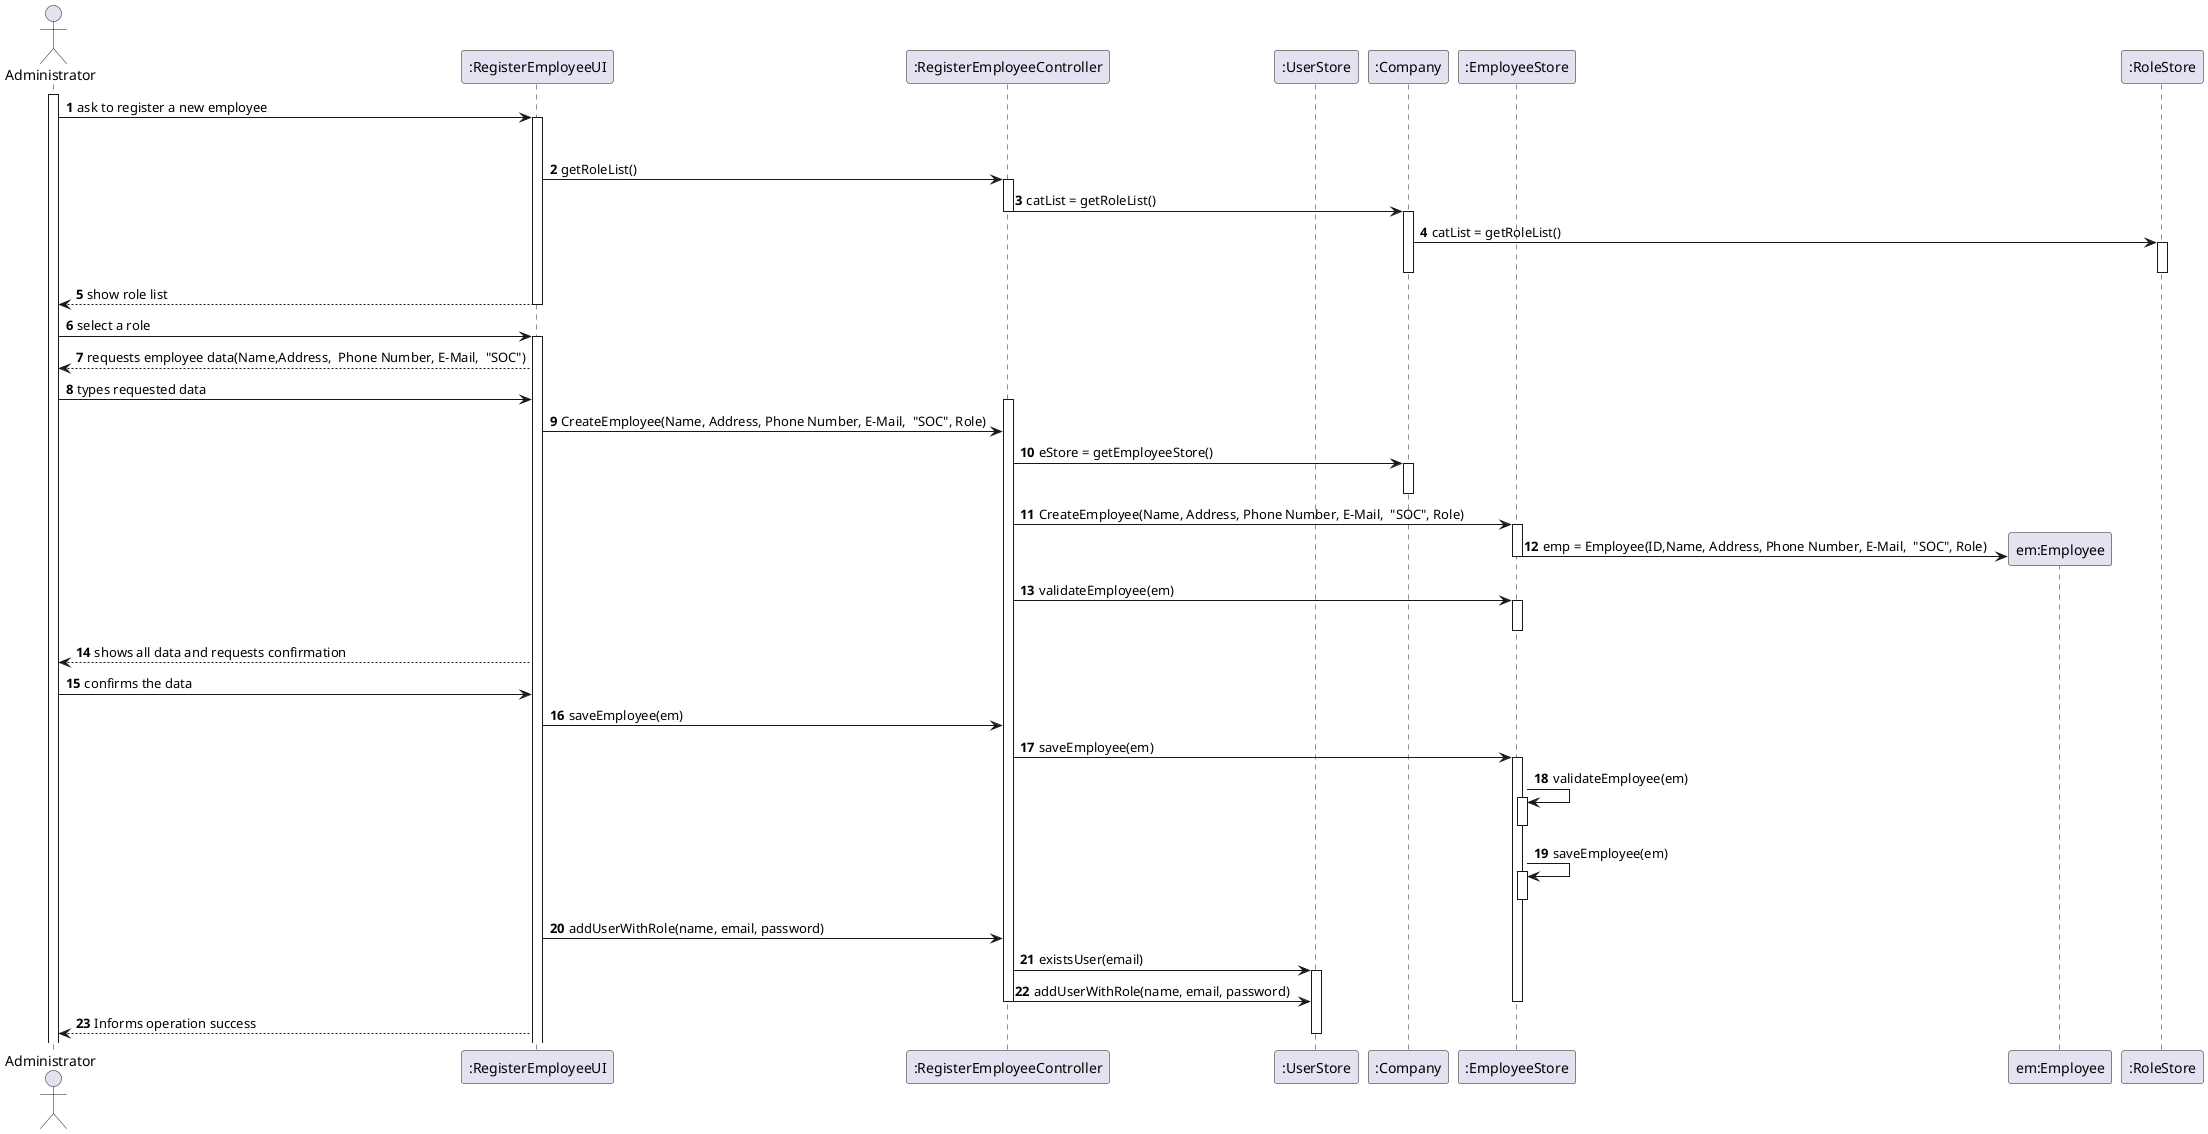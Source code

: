 @startuml
'https://plantuml.com/sequence-diagram
autonumber
actor Administrator as A
participant ":RegisterEmployeeUI" as UI
participant ":RegisterEmployeeController" as CTRL
'participant ":AuthFacade" as Auth
'participant ":UserSession" as User
participant ":UserStore" as UserStore
participant ":Company" as COMPANY
participant ":EmployeeStore" as EmployeeStore
participant "em:Employee" as Employee
participant ":RoleStore" as RoleStore



activate A

A -> UI: ask to register a new employee
activate UI

/' -------- Login --------

UI -> CTRL : doLogin(email,password)
activate CTRL
CTRL -> Auth: doLogin(email,password)
activate Auth
CTRL -> Auth: getCurrentSession()
deactivate Auth
CTRL -> User: UserSession(User user)
activate User
deactivate User
deactivate CTRL
'/



deactivate CTRL

UI -> CTRL : getRoleList()

activate CTRL
CTRL -> COMPANY : catList = getRoleList()
deactivate CTRL
activate COMPANY




COMPANY -> RoleStore  : catList = getRoleList()

activate RoleStore
deactivate RoleStore
deactivate COMPANY

UI --> A: show role list
deactivate UI
A -> UI: select a role
activate UI

UI --> A :requests employee data(Name,Address,  Phone Number, E-Mail,  "SOC")

A -> UI : types requested data
activate CTRL





UI -> CTRL : CreateEmployee(Name, Address, Phone Number, E-Mail,  "SOC", Role)
CTRL -> COMPANY : eStore = getEmployeeStore()

activate COMPANY
deactivate COMPANY

CTRL -> EmployeeStore: CreateEmployee(Name, Address, Phone Number, E-Mail,  "SOC", Role)

activate EmployeeStore

EmployeeStore -> Employee **: emp = Employee(ID,Name, Address, Phone Number, E-Mail,  "SOC", Role)


deactivate EmployeeStore





CTRL -> EmployeeStore: validateEmployee(em)

activate EmployeeStore
deactivate EmployeeStore



UI --> A : shows all data and requests confirmation

A -> UI : confirms the data

UI-> CTRL : saveEmployee(em)

CTRL -> EmployeeStore : saveEmployee(em)
activate EmployeeStore
EmployeeStore -> EmployeeStore : validateEmployee(em)
activate EmployeeStore
deactivate EmployeeStore

EmployeeStore -> EmployeeStore : saveEmployee(em)
activate EmployeeStore
deactivate EmployeeStore





' -------- Register --------

UI -> CTRL : addUserWithRole(name, email, password)



CTRL -> UserStore: existsUser(email)
activate UserStore
CTRL -> UserStore: addUserWithRole(name, email, password)








' -------- Register --------

deactivate EmployeeStore





deactivate CTRL
UI --> A : Informs operation success



deactivate UserStore




@enduml